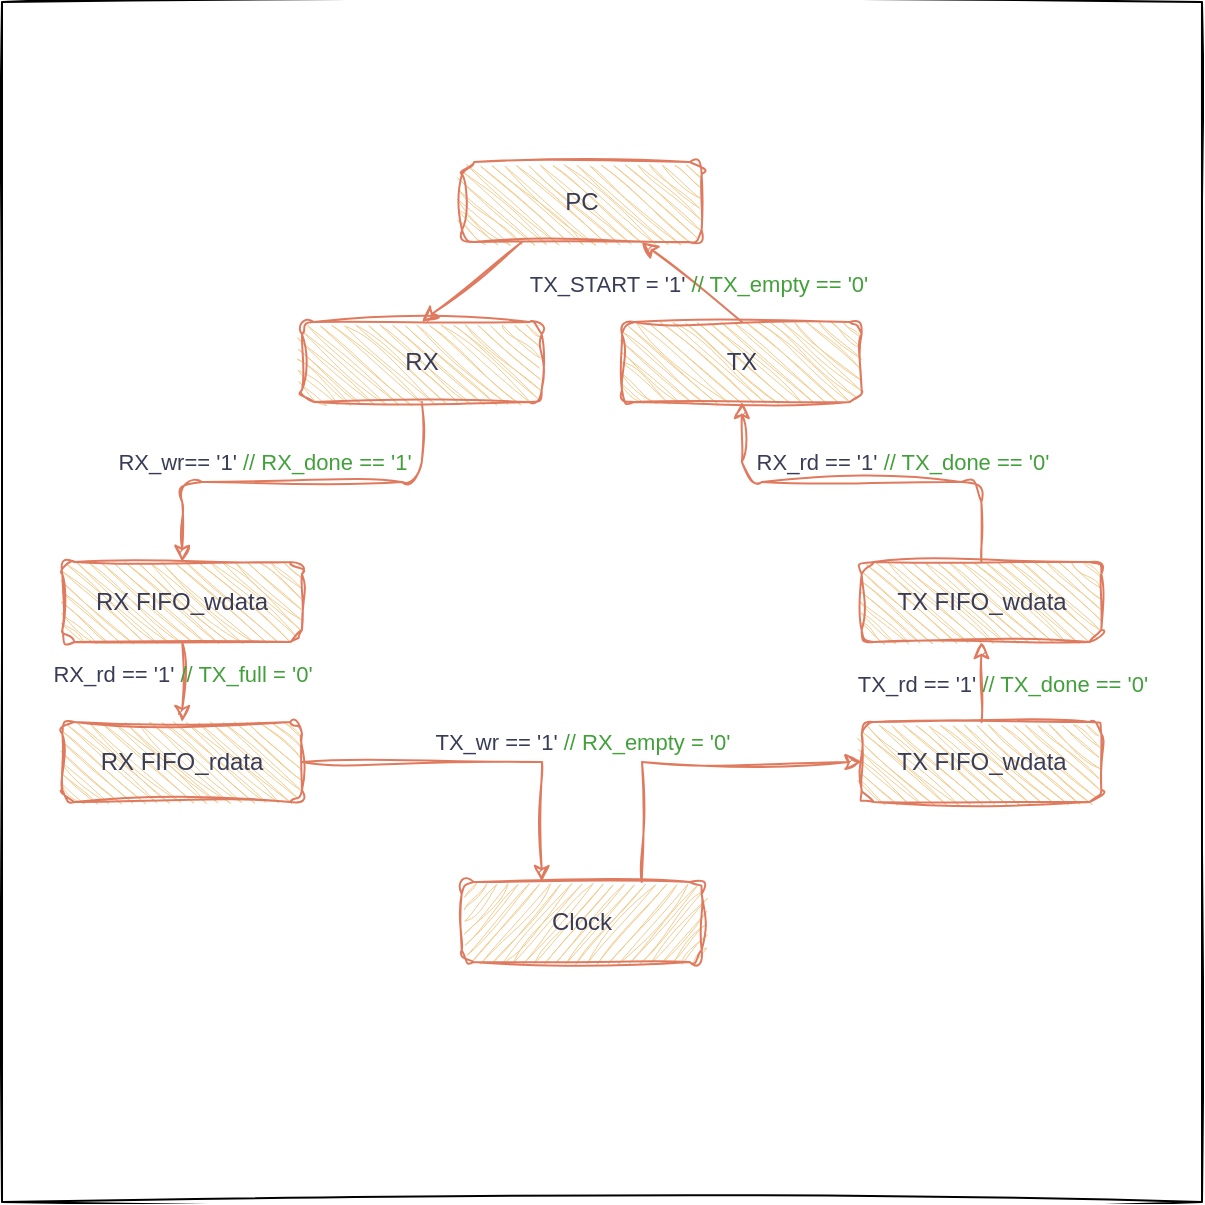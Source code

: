 <mxfile version="26.1.1">
  <diagram name="페이지-1" id="zPif00VvmSsLWhCRvnTK">
    <mxGraphModel dx="988" dy="523" grid="1" gridSize="10" guides="1" tooltips="1" connect="1" arrows="1" fold="1" page="1" pageScale="1" pageWidth="827" pageHeight="1169" math="0" shadow="0">
      <root>
        <mxCell id="0" />
        <mxCell id="1" parent="0" />
        <mxCell id="fXbF8mR_zWlhSQasz0e5-64" value="" style="rounded=0;whiteSpace=wrap;html=1;sketch=1;hachureGap=4;jiggle=2;curveFitting=1;fontFamily=Architects Daughter;fontSource=https%3A%2F%2Ffonts.googleapis.com%2Fcss%3Ffamily%3DArchitects%2BDaughter;" vertex="1" parent="1">
          <mxGeometry x="90" y="40" width="600" height="600" as="geometry" />
        </mxCell>
        <mxCell id="fXbF8mR_zWlhSQasz0e5-6" value="PC" style="rounded=1;whiteSpace=wrap;html=1;direction=south;sketch=1;curveFitting=1;jiggle=2;labelBackgroundColor=none;fillColor=#F2CC8F;strokeColor=#E07A5F;fontColor=#393C56;" vertex="1" parent="1">
          <mxGeometry x="320" y="120" width="119.83" height="40" as="geometry" />
        </mxCell>
        <mxCell id="fXbF8mR_zWlhSQasz0e5-7" value="Clock" style="rounded=1;whiteSpace=wrap;html=1;sketch=1;curveFitting=1;jiggle=2;labelBackgroundColor=none;fillColor=#F2CC8F;strokeColor=#E07A5F;fontColor=#393C56;" vertex="1" parent="1">
          <mxGeometry x="319.83" y="480" width="120" height="40" as="geometry" />
        </mxCell>
        <mxCell id="fXbF8mR_zWlhSQasz0e5-29" style="edgeStyle=orthogonalEdgeStyle;rounded=1;orthogonalLoop=1;jettySize=auto;html=1;entryX=0;entryY=0.5;entryDx=0;entryDy=0;sketch=1;curveFitting=1;jiggle=2;labelBackgroundColor=none;strokeColor=#E07A5F;fontColor=default;" edge="1" parent="1" target="fXbF8mR_zWlhSQasz0e5-28">
          <mxGeometry relative="1" as="geometry">
            <mxPoint x="299.915" y="240.0" as="sourcePoint" />
            <Array as="points">
              <mxPoint x="300" y="280" />
              <mxPoint x="180" y="280" />
            </Array>
          </mxGeometry>
        </mxCell>
        <mxCell id="fXbF8mR_zWlhSQasz0e5-30" value="RX_wr== &#39;1&#39;&lt;font style=&quot;color: light-dark(rgb(66, 160, 59), rgb(237, 237, 237));&quot;&gt; // RX_done == &#39;1&#39;&lt;/font&gt;" style="edgeLabel;html=1;align=center;verticalAlign=middle;resizable=0;points=[];rounded=1;sketch=1;curveFitting=1;jiggle=2;labelBackgroundColor=none;fontColor=#393C56;" vertex="1" connectable="0" parent="fXbF8mR_zWlhSQasz0e5-29">
          <mxGeometry x="-0.283" y="-2" relative="1" as="geometry">
            <mxPoint x="-48" y="-8" as="offset" />
          </mxGeometry>
        </mxCell>
        <mxCell id="fXbF8mR_zWlhSQasz0e5-21" value="RX" style="rounded=1;whiteSpace=wrap;html=1;direction=south;sketch=1;curveFitting=1;jiggle=2;labelBackgroundColor=none;fillColor=#F2CC8F;strokeColor=#E07A5F;fontColor=#393C56;" vertex="1" parent="1">
          <mxGeometry x="240" y="200" width="119.83" height="40" as="geometry" />
        </mxCell>
        <mxCell id="fXbF8mR_zWlhSQasz0e5-26" value="" style="endArrow=classic;html=1;rounded=1;exitX=1;exitY=0.75;exitDx=0;exitDy=0;entryX=0;entryY=0.5;entryDx=0;entryDy=0;sketch=1;curveFitting=1;jiggle=2;labelBackgroundColor=none;strokeColor=#E07A5F;fontColor=default;" edge="1" parent="1" source="fXbF8mR_zWlhSQasz0e5-6" target="fXbF8mR_zWlhSQasz0e5-21">
          <mxGeometry width="50" height="50" relative="1" as="geometry">
            <mxPoint x="330" y="400" as="sourcePoint" />
            <mxPoint x="380" y="350" as="targetPoint" />
          </mxGeometry>
        </mxCell>
        <mxCell id="fXbF8mR_zWlhSQasz0e5-27" value="" style="endArrow=classic;html=1;rounded=1;exitX=0;exitY=0.5;exitDx=0;exitDy=0;entryX=1;entryY=0.25;entryDx=0;entryDy=0;sketch=1;curveFitting=1;jiggle=2;labelBackgroundColor=none;strokeColor=#E07A5F;fontColor=default;" edge="1" parent="1" target="fXbF8mR_zWlhSQasz0e5-6">
          <mxGeometry width="50" height="50" relative="1" as="geometry">
            <mxPoint x="460.085" y="200.0" as="sourcePoint" />
            <mxPoint x="360" y="170" as="targetPoint" />
          </mxGeometry>
        </mxCell>
        <mxCell id="fXbF8mR_zWlhSQasz0e5-33" value="TX_START = &#39;1&#39;&lt;font style=&quot;color: light-dark(rgb(66, 160, 59), rgb(237, 237, 237));&quot;&gt; // TX_empty == &#39;0&#39;&lt;/font&gt;" style="edgeLabel;html=1;align=center;verticalAlign=middle;resizable=0;points=[];rounded=1;sketch=1;curveFitting=1;jiggle=2;labelBackgroundColor=none;fontColor=#393C56;" vertex="1" connectable="0" parent="fXbF8mR_zWlhSQasz0e5-27">
          <mxGeometry x="-0.081" y="-1" relative="1" as="geometry">
            <mxPoint as="offset" />
          </mxGeometry>
        </mxCell>
        <mxCell id="fXbF8mR_zWlhSQasz0e5-42" style="edgeStyle=orthogonalEdgeStyle;rounded=1;orthogonalLoop=1;jettySize=auto;html=1;entryX=0;entryY=0.5;entryDx=0;entryDy=0;sketch=1;curveFitting=1;jiggle=2;labelBackgroundColor=none;strokeColor=#E07A5F;fontColor=default;" edge="1" parent="1" source="fXbF8mR_zWlhSQasz0e5-28" target="fXbF8mR_zWlhSQasz0e5-41">
          <mxGeometry relative="1" as="geometry" />
        </mxCell>
        <mxCell id="fXbF8mR_zWlhSQasz0e5-43" value="RX_rd == &#39;1&#39; &lt;font style=&quot;color: light-dark(rgb(66, 160, 59), rgb(237, 237, 237));&quot;&gt;// TX_full = &#39;0&#39;&lt;/font&gt;" style="edgeLabel;html=1;align=center;verticalAlign=middle;resizable=0;points=[];rounded=1;sketch=1;curveFitting=1;jiggle=2;labelBackgroundColor=none;fontColor=#393C56;" vertex="1" connectable="0" parent="fXbF8mR_zWlhSQasz0e5-42">
          <mxGeometry x="-0.229" relative="1" as="geometry">
            <mxPoint as="offset" />
          </mxGeometry>
        </mxCell>
        <mxCell id="fXbF8mR_zWlhSQasz0e5-28" value="RX FIFO_wdata" style="rounded=1;whiteSpace=wrap;html=1;direction=south;sketch=1;curveFitting=1;jiggle=2;labelBackgroundColor=none;fillColor=#F2CC8F;strokeColor=#E07A5F;fontColor=#393C56;" vertex="1" parent="1">
          <mxGeometry x="120.17" y="320" width="119.83" height="40" as="geometry" />
        </mxCell>
        <mxCell id="fXbF8mR_zWlhSQasz0e5-41" value="RX FIFO_rdata" style="rounded=1;whiteSpace=wrap;html=1;direction=south;sketch=1;curveFitting=1;jiggle=2;labelBackgroundColor=none;fillColor=#F2CC8F;strokeColor=#E07A5F;fontColor=#393C56;" vertex="1" parent="1">
          <mxGeometry x="120.17" y="400" width="119.83" height="40" as="geometry" />
        </mxCell>
        <mxCell id="fXbF8mR_zWlhSQasz0e5-53" style="edgeStyle=orthogonalEdgeStyle;rounded=1;orthogonalLoop=1;jettySize=auto;html=1;entryX=1;entryY=0.5;entryDx=0;entryDy=0;sketch=1;curveFitting=1;jiggle=2;labelBackgroundColor=none;strokeColor=#E07A5F;fontColor=default;" edge="1" parent="1" source="fXbF8mR_zWlhSQasz0e5-48" target="fXbF8mR_zWlhSQasz0e5-52">
          <mxGeometry relative="1" as="geometry" />
        </mxCell>
        <mxCell id="fXbF8mR_zWlhSQasz0e5-57" value="TX_rd == &#39;1&#39; &lt;font style=&quot;color: light-dark(rgb(66, 160, 59), rgb(237, 237, 237));&quot;&gt;// TX_done == &#39;0&#39;&lt;/font&gt;" style="edgeLabel;html=1;align=center;verticalAlign=middle;resizable=0;points=[];rounded=1;sketch=1;curveFitting=1;jiggle=2;labelBackgroundColor=none;fontColor=#393C56;" vertex="1" connectable="0" parent="fXbF8mR_zWlhSQasz0e5-53">
          <mxGeometry x="-0.047" y="-3" relative="1" as="geometry">
            <mxPoint x="7" as="offset" />
          </mxGeometry>
        </mxCell>
        <mxCell id="fXbF8mR_zWlhSQasz0e5-48" value="TX FIFO_wdata" style="rounded=1;whiteSpace=wrap;html=1;direction=south;sketch=1;curveFitting=1;jiggle=2;labelBackgroundColor=none;fillColor=#F2CC8F;strokeColor=#E07A5F;fontColor=#393C56;" vertex="1" parent="1">
          <mxGeometry x="519.83" y="400" width="119.83" height="40" as="geometry" />
        </mxCell>
        <mxCell id="fXbF8mR_zWlhSQasz0e5-51" value="TX" style="rounded=1;whiteSpace=wrap;html=1;direction=south;sketch=1;curveFitting=1;jiggle=2;labelBackgroundColor=none;fillColor=#F2CC8F;strokeColor=#E07A5F;fontColor=#393C56;" vertex="1" parent="1">
          <mxGeometry x="400" y="200" width="119.83" height="40" as="geometry" />
        </mxCell>
        <mxCell id="fXbF8mR_zWlhSQasz0e5-54" style="edgeStyle=orthogonalEdgeStyle;rounded=1;orthogonalLoop=1;jettySize=auto;html=1;entryX=1;entryY=0.5;entryDx=0;entryDy=0;sketch=1;curveFitting=1;jiggle=2;labelBackgroundColor=none;strokeColor=#E07A5F;fontColor=default;" edge="1" parent="1" source="fXbF8mR_zWlhSQasz0e5-52" target="fXbF8mR_zWlhSQasz0e5-51">
          <mxGeometry relative="1" as="geometry" />
        </mxCell>
        <mxCell id="fXbF8mR_zWlhSQasz0e5-55" value="RX_rd == &#39;1&#39; &lt;font style=&quot;color: light-dark(rgb(66, 160, 59), rgb(237, 237, 237));&quot;&gt;// TX_done == &#39;0&#39;&lt;/font&gt;" style="edgeLabel;html=1;align=center;verticalAlign=middle;resizable=0;points=[];rounded=1;sketch=1;curveFitting=1;jiggle=2;labelBackgroundColor=none;fontColor=#393C56;" vertex="1" connectable="0" parent="fXbF8mR_zWlhSQasz0e5-54">
          <mxGeometry x="0.286" y="-1" relative="1" as="geometry">
            <mxPoint x="49" y="-9" as="offset" />
          </mxGeometry>
        </mxCell>
        <mxCell id="fXbF8mR_zWlhSQasz0e5-52" value="TX FIFO_wdata" style="rounded=1;whiteSpace=wrap;html=1;direction=south;sketch=1;curveFitting=1;jiggle=2;labelBackgroundColor=none;fillColor=#F2CC8F;strokeColor=#E07A5F;fontColor=#393C56;" vertex="1" parent="1">
          <mxGeometry x="519.83" y="320" width="119.83" height="40" as="geometry" />
        </mxCell>
        <mxCell id="fXbF8mR_zWlhSQasz0e5-60" value="" style="endArrow=classic;html=1;rounded=1;entryX=0.5;entryY=0;entryDx=0;entryDy=0;sketch=1;curveFitting=1;jiggle=2;labelBackgroundColor=none;strokeColor=#E07A5F;fontColor=default;" edge="1" parent="1">
          <mxGeometry width="50" height="50" relative="1" as="geometry">
            <mxPoint x="360" y="420" as="sourcePoint" />
            <mxPoint x="359.83" y="480" as="targetPoint" />
          </mxGeometry>
        </mxCell>
        <mxCell id="fXbF8mR_zWlhSQasz0e5-61" value="" style="endArrow=none;html=1;rounded=0;sketch=1;hachureGap=4;jiggle=2;curveFitting=1;strokeColor=#E07A5F;fontFamily=Architects Daughter;fontSource=https%3A%2F%2Ffonts.googleapis.com%2Fcss%3Ffamily%3DArchitects%2BDaughter;fontColor=#393C56;fillColor=#F2CC8F;exitX=0.5;exitY=0;exitDx=0;exitDy=0;" edge="1" parent="1" source="fXbF8mR_zWlhSQasz0e5-41">
          <mxGeometry width="50" height="50" relative="1" as="geometry">
            <mxPoint x="360" y="320" as="sourcePoint" />
            <mxPoint x="360" y="420" as="targetPoint" />
          </mxGeometry>
        </mxCell>
        <mxCell id="fXbF8mR_zWlhSQasz0e5-62" value="" style="endArrow=classic;html=1;rounded=0;sketch=1;hachureGap=4;jiggle=2;curveFitting=1;strokeColor=#E07A5F;fontFamily=Architects Daughter;fontSource=https%3A%2F%2Ffonts.googleapis.com%2Fcss%3Ffamily%3DArchitects%2BDaughter;fontColor=#393C56;fillColor=#F2CC8F;exitX=0.75;exitY=0;exitDx=0;exitDy=0;entryX=0.5;entryY=1;entryDx=0;entryDy=0;" edge="1" parent="1" source="fXbF8mR_zWlhSQasz0e5-7" target="fXbF8mR_zWlhSQasz0e5-48">
          <mxGeometry width="50" height="50" relative="1" as="geometry">
            <mxPoint x="360" y="320" as="sourcePoint" />
            <mxPoint x="410" y="270" as="targetPoint" />
            <Array as="points">
              <mxPoint x="410" y="420" />
            </Array>
          </mxGeometry>
        </mxCell>
        <mxCell id="fXbF8mR_zWlhSQasz0e5-63" value="TX_wr == &#39;1&#39; &lt;font style=&quot;color: light-dark(rgb(66, 160, 59), rgb(237, 237, 237));&quot;&gt;// RX_empty = &#39;0&#39;&lt;/font&gt;" style="edgeLabel;html=1;align=center;verticalAlign=middle;resizable=0;points=[];rounded=1;sketch=1;curveFitting=1;jiggle=2;labelBackgroundColor=none;fontColor=#393C56;" vertex="1" connectable="0" parent="1">
          <mxGeometry x="379.919" y="410" as="geometry" />
        </mxCell>
      </root>
    </mxGraphModel>
  </diagram>
</mxfile>
